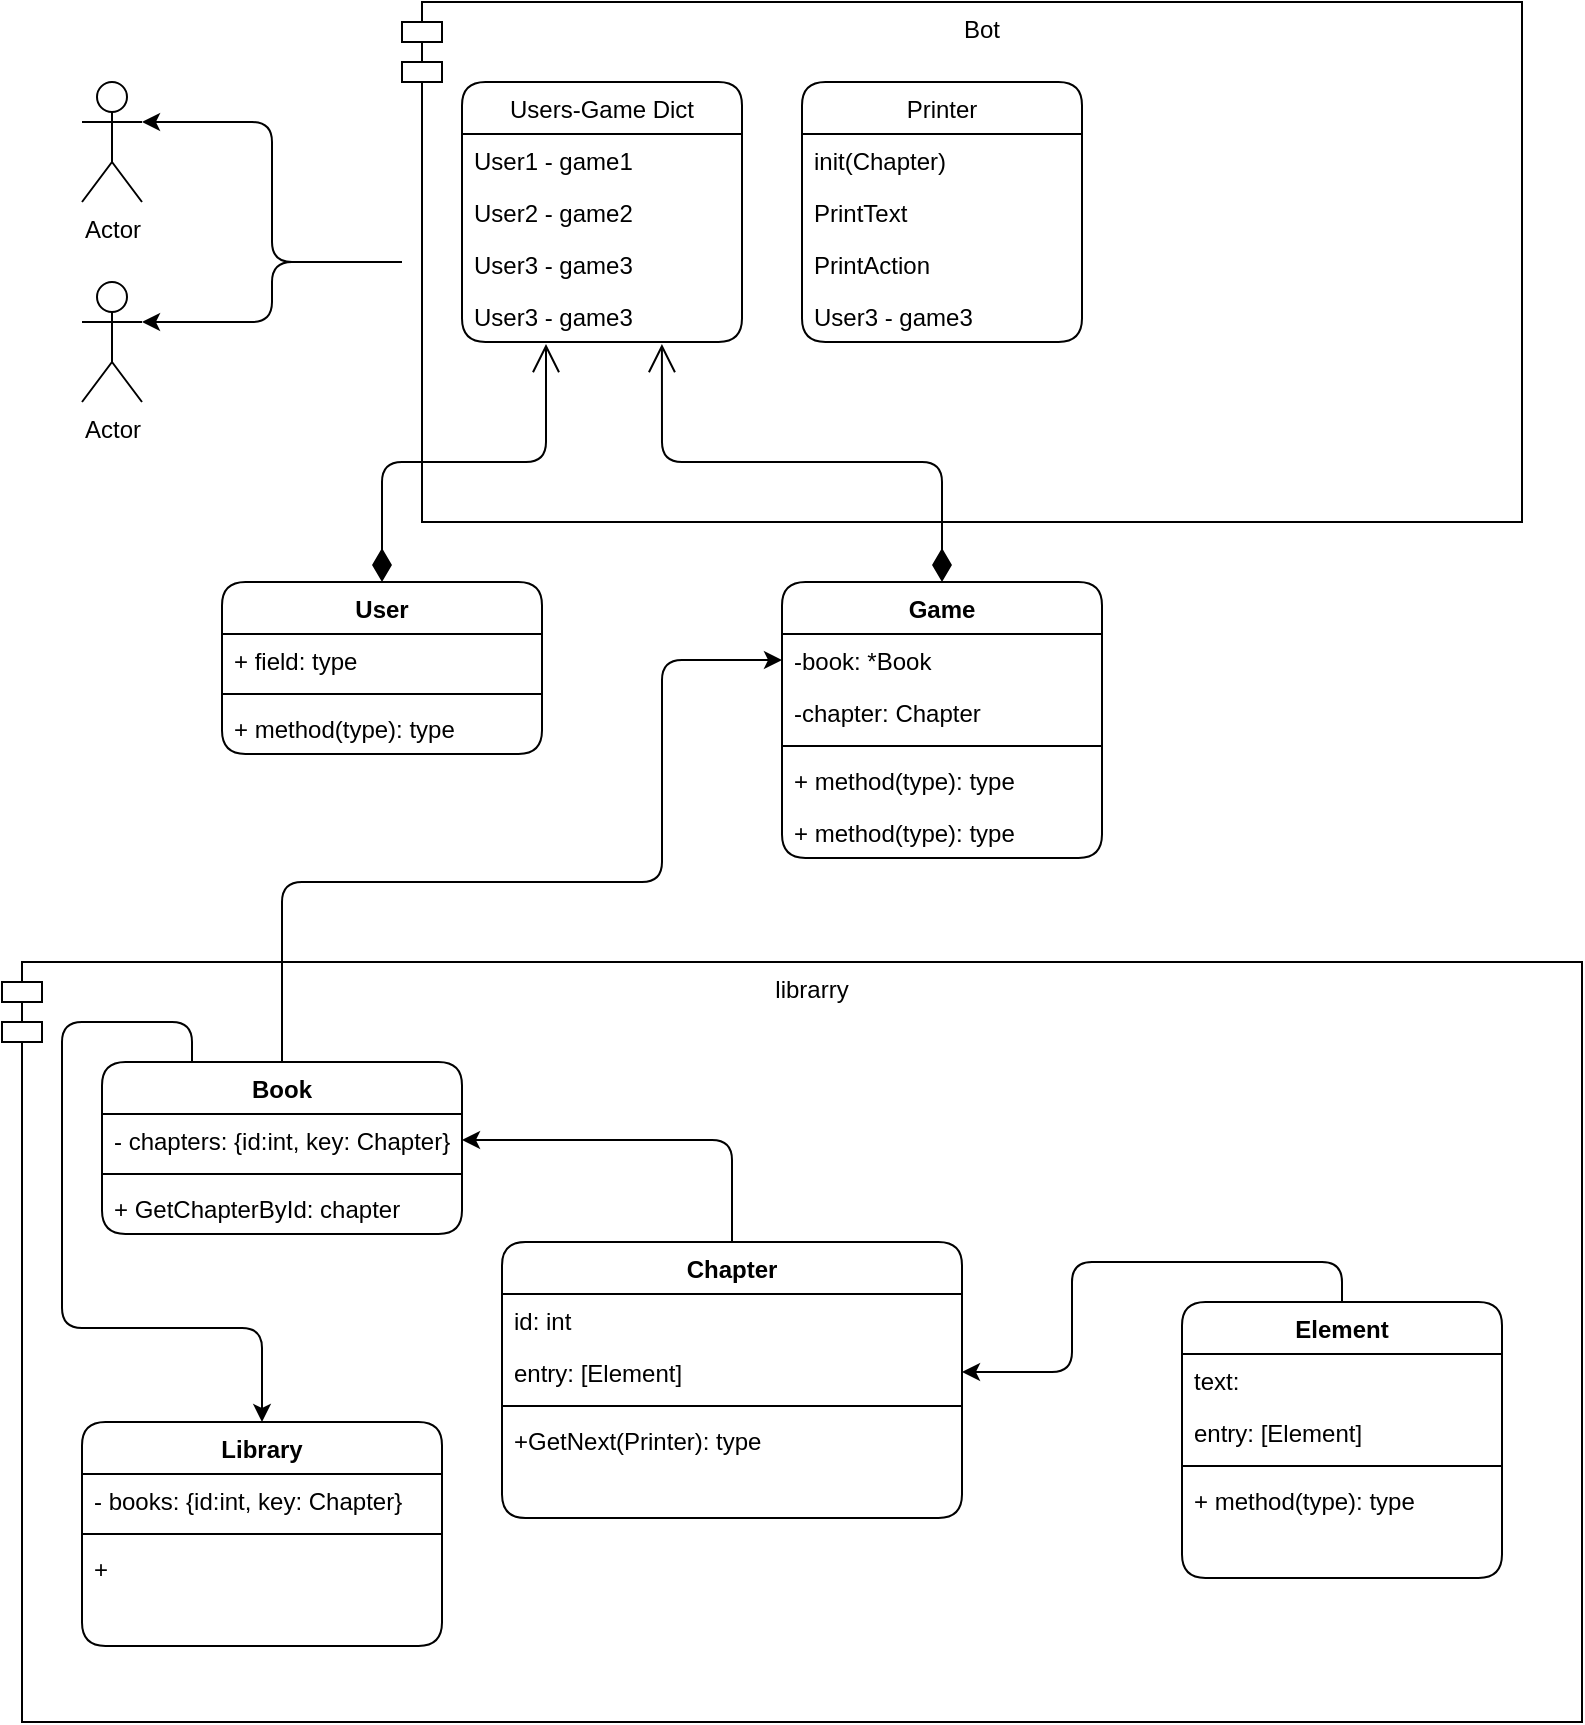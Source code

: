 <mxfile version="15.5.9" type="device" pages="2"><diagram id="XohnPEN-dsSKJKdGGtNF" name="Page-1"><mxGraphModel dx="1924" dy="1022" grid="1" gridSize="10" guides="1" tooltips="1" connect="1" arrows="1" fold="1" page="1" pageScale="1" pageWidth="827" pageHeight="1169" math="0" shadow="0"><root><mxCell id="0"/><mxCell id="1" parent="0"/><mxCell id="ovUq6jwifDIg-NNh_4l7-31" value="librarry" style="shape=module;align=left;spacingLeft=20;align=center;verticalAlign=top;" vertex="1" parent="1"><mxGeometry x="10" y="510" width="790" height="380" as="geometry"/></mxCell><mxCell id="ovUq6jwifDIg-NNh_4l7-32" style="edgeStyle=orthogonalEdgeStyle;rounded=1;jumpStyle=none;orthogonalLoop=1;jettySize=auto;html=1;entryX=1;entryY=0.333;entryDx=0;entryDy=0;entryPerimeter=0;" edge="1" parent="1" source="ovUq6jwifDIg-NNh_4l7-9" target="Qh85KA91xlO5GxEbGFE8-4"><mxGeometry relative="1" as="geometry"/></mxCell><mxCell id="ovUq6jwifDIg-NNh_4l7-33" style="edgeStyle=orthogonalEdgeStyle;rounded=1;jumpStyle=none;orthogonalLoop=1;jettySize=auto;html=1;entryX=1;entryY=0.333;entryDx=0;entryDy=0;entryPerimeter=0;" edge="1" parent="1" source="ovUq6jwifDIg-NNh_4l7-9" target="Qh85KA91xlO5GxEbGFE8-3"><mxGeometry relative="1" as="geometry"/></mxCell><mxCell id="ovUq6jwifDIg-NNh_4l7-9" value="Bot" style="shape=module;align=left;spacingLeft=20;align=center;verticalAlign=top;" vertex="1" parent="1"><mxGeometry x="210" y="30" width="560" height="260" as="geometry"/></mxCell><mxCell id="Qh85KA91xlO5GxEbGFE8-3" value="Actor" style="shape=umlActor;verticalLabelPosition=bottom;verticalAlign=top;html=1;rounded=1;" parent="1" vertex="1"><mxGeometry x="50" y="70" width="30" height="60" as="geometry"/></mxCell><mxCell id="Qh85KA91xlO5GxEbGFE8-4" value="Actor" style="shape=umlActor;verticalLabelPosition=bottom;verticalAlign=top;html=1;rounded=1;" parent="1" vertex="1"><mxGeometry x="50" y="170" width="30" height="60" as="geometry"/></mxCell><mxCell id="Qh85KA91xlO5GxEbGFE8-5" value="Users-Game Dict" style="swimlane;fontStyle=0;childLayout=stackLayout;horizontal=1;startSize=26;fillColor=none;horizontalStack=0;resizeParent=1;resizeParentMax=0;resizeLast=0;collapsible=1;marginBottom=0;rounded=1;" parent="1" vertex="1"><mxGeometry x="240" y="70" width="140" height="130" as="geometry"/></mxCell><mxCell id="Qh85KA91xlO5GxEbGFE8-6" value="User1 - game1&#10;" style="text;strokeColor=none;fillColor=none;align=left;verticalAlign=top;spacingLeft=4;spacingRight=4;overflow=hidden;rotatable=0;points=[[0,0.5],[1,0.5]];portConstraint=eastwest;rounded=1;" parent="Qh85KA91xlO5GxEbGFE8-5" vertex="1"><mxGeometry y="26" width="140" height="26" as="geometry"/></mxCell><mxCell id="Qh85KA91xlO5GxEbGFE8-7" value="User2 - game2" style="text;strokeColor=none;fillColor=none;align=left;verticalAlign=top;spacingLeft=4;spacingRight=4;overflow=hidden;rotatable=0;points=[[0,0.5],[1,0.5]];portConstraint=eastwest;rounded=1;" parent="Qh85KA91xlO5GxEbGFE8-5" vertex="1"><mxGeometry y="52" width="140" height="26" as="geometry"/></mxCell><mxCell id="Qh85KA91xlO5GxEbGFE8-26" value="User3 - game3" style="text;strokeColor=none;fillColor=none;align=left;verticalAlign=top;spacingLeft=4;spacingRight=4;overflow=hidden;rotatable=0;points=[[0,0.5],[1,0.5]];portConstraint=eastwest;rounded=1;" parent="Qh85KA91xlO5GxEbGFE8-5" vertex="1"><mxGeometry y="78" width="140" height="26" as="geometry"/></mxCell><mxCell id="Qh85KA91xlO5GxEbGFE8-8" value="User3 - game3" style="text;strokeColor=none;fillColor=none;align=left;verticalAlign=top;spacingLeft=4;spacingRight=4;overflow=hidden;rotatable=0;points=[[0,0.5],[1,0.5]];portConstraint=eastwest;rounded=1;" parent="Qh85KA91xlO5GxEbGFE8-5" vertex="1"><mxGeometry y="104" width="140" height="26" as="geometry"/></mxCell><mxCell id="Qh85KA91xlO5GxEbGFE8-12" value="User" style="swimlane;fontStyle=1;align=center;verticalAlign=top;childLayout=stackLayout;horizontal=1;startSize=26;horizontalStack=0;resizeParent=1;resizeParentMax=0;resizeLast=0;collapsible=1;marginBottom=0;rounded=1;" parent="1" vertex="1"><mxGeometry x="120" y="320" width="160" height="86" as="geometry"><mxRectangle x="120" y="320" width="60" height="26" as="alternateBounds"/></mxGeometry></mxCell><mxCell id="Qh85KA91xlO5GxEbGFE8-13" value="+ field: type" style="text;strokeColor=none;fillColor=none;align=left;verticalAlign=top;spacingLeft=4;spacingRight=4;overflow=hidden;rotatable=0;points=[[0,0.5],[1,0.5]];portConstraint=eastwest;rounded=1;" parent="Qh85KA91xlO5GxEbGFE8-12" vertex="1"><mxGeometry y="26" width="160" height="26" as="geometry"/></mxCell><mxCell id="Qh85KA91xlO5GxEbGFE8-14" value="" style="line;strokeWidth=1;fillColor=none;align=left;verticalAlign=middle;spacingTop=-1;spacingLeft=3;spacingRight=3;rotatable=0;labelPosition=right;points=[];portConstraint=eastwest;rounded=1;" parent="Qh85KA91xlO5GxEbGFE8-12" vertex="1"><mxGeometry y="52" width="160" height="8" as="geometry"/></mxCell><mxCell id="Qh85KA91xlO5GxEbGFE8-15" value="+ method(type): type" style="text;strokeColor=none;fillColor=none;align=left;verticalAlign=top;spacingLeft=4;spacingRight=4;overflow=hidden;rotatable=0;points=[[0,0.5],[1,0.5]];portConstraint=eastwest;rounded=1;" parent="Qh85KA91xlO5GxEbGFE8-12" vertex="1"><mxGeometry y="60" width="160" height="26" as="geometry"/></mxCell><mxCell id="Qh85KA91xlO5GxEbGFE8-17" value="Game" style="swimlane;fontStyle=1;align=center;verticalAlign=top;childLayout=stackLayout;horizontal=1;startSize=26;horizontalStack=0;resizeParent=1;resizeParentMax=0;resizeLast=0;collapsible=1;marginBottom=0;rounded=1;" parent="1" vertex="1"><mxGeometry x="400" y="320" width="160" height="138" as="geometry"><mxRectangle x="400" y="320" width="70" height="26" as="alternateBounds"/></mxGeometry></mxCell><mxCell id="Qh85KA91xlO5GxEbGFE8-18" value="-book: *Book" style="text;strokeColor=none;fillColor=none;align=left;verticalAlign=top;spacingLeft=4;spacingRight=4;overflow=hidden;rotatable=0;points=[[0,0.5],[1,0.5]];portConstraint=eastwest;rounded=1;" parent="Qh85KA91xlO5GxEbGFE8-17" vertex="1"><mxGeometry y="26" width="160" height="26" as="geometry"/></mxCell><mxCell id="Qh85KA91xlO5GxEbGFE8-31" value="-chapter: Chapter" style="text;strokeColor=none;fillColor=none;align=left;verticalAlign=top;spacingLeft=4;spacingRight=4;overflow=hidden;rotatable=0;points=[[0,0.5],[1,0.5]];portConstraint=eastwest;rounded=1;" parent="Qh85KA91xlO5GxEbGFE8-17" vertex="1"><mxGeometry y="52" width="160" height="26" as="geometry"/></mxCell><mxCell id="Qh85KA91xlO5GxEbGFE8-19" value="" style="line;strokeWidth=1;fillColor=none;align=left;verticalAlign=middle;spacingTop=-1;spacingLeft=3;spacingRight=3;rotatable=0;labelPosition=right;points=[];portConstraint=eastwest;rounded=1;" parent="Qh85KA91xlO5GxEbGFE8-17" vertex="1"><mxGeometry y="78" width="160" height="8" as="geometry"/></mxCell><mxCell id="ovUq6jwifDIg-NNh_4l7-10" value="+ method(type): type" style="text;strokeColor=none;fillColor=none;align=left;verticalAlign=top;spacingLeft=4;spacingRight=4;overflow=hidden;rotatable=0;points=[[0,0.5],[1,0.5]];portConstraint=eastwest;rounded=1;" vertex="1" parent="Qh85KA91xlO5GxEbGFE8-17"><mxGeometry y="86" width="160" height="26" as="geometry"/></mxCell><mxCell id="Qh85KA91xlO5GxEbGFE8-20" value="+ method(type): type" style="text;strokeColor=none;fillColor=none;align=left;verticalAlign=top;spacingLeft=4;spacingRight=4;overflow=hidden;rotatable=0;points=[[0,0.5],[1,0.5]];portConstraint=eastwest;rounded=1;" parent="Qh85KA91xlO5GxEbGFE8-17" vertex="1"><mxGeometry y="112" width="160" height="26" as="geometry"/></mxCell><mxCell id="Qh85KA91xlO5GxEbGFE8-27" value="" style="endArrow=open;html=1;endSize=12;startArrow=diamondThin;startSize=14;startFill=1;edgeStyle=orthogonalEdgeStyle;align=left;verticalAlign=bottom;exitX=0.5;exitY=0;exitDx=0;exitDy=0;entryX=0.3;entryY=1.038;entryDx=0;entryDy=0;entryPerimeter=0;" parent="1" source="Qh85KA91xlO5GxEbGFE8-12" target="Qh85KA91xlO5GxEbGFE8-8" edge="1"><mxGeometry x="-0.737" y="5" relative="1" as="geometry"><mxPoint x="330" y="230" as="sourcePoint"/><mxPoint x="359" y="230" as="targetPoint"/><mxPoint as="offset"/></mxGeometry></mxCell><mxCell id="Qh85KA91xlO5GxEbGFE8-30" value="" style="endArrow=open;html=1;endSize=12;startArrow=diamondThin;startSize=14;startFill=1;edgeStyle=orthogonalEdgeStyle;align=left;verticalAlign=bottom;exitX=0.5;exitY=0;exitDx=0;exitDy=0;entryX=0.714;entryY=1.038;entryDx=0;entryDy=0;entryPerimeter=0;" parent="1" source="Qh85KA91xlO5GxEbGFE8-17" target="Qh85KA91xlO5GxEbGFE8-8" edge="1"><mxGeometry x="-0.737" y="5" relative="1" as="geometry"><mxPoint x="270" y="249.012" as="sourcePoint"/><mxPoint x="382" y="200" as="targetPoint"/><mxPoint as="offset"/></mxGeometry></mxCell><mxCell id="ovUq6jwifDIg-NNh_4l7-13" style="edgeStyle=orthogonalEdgeStyle;rounded=1;orthogonalLoop=1;jettySize=auto;html=1;exitX=0.5;exitY=0;exitDx=0;exitDy=0;entryX=0;entryY=0.5;entryDx=0;entryDy=0;jumpStyle=none;" edge="1" parent="1" source="Qh85KA91xlO5GxEbGFE8-37" target="Qh85KA91xlO5GxEbGFE8-18"><mxGeometry relative="1" as="geometry"><Array as="points"><mxPoint x="150" y="470"/><mxPoint x="340" y="470"/><mxPoint x="340" y="359"/></Array></mxGeometry></mxCell><mxCell id="Qh85KA91xlO5GxEbGFE8-37" value="Book" style="swimlane;fontStyle=1;align=center;verticalAlign=top;childLayout=stackLayout;horizontal=1;startSize=26;horizontalStack=0;resizeParent=1;resizeParentMax=0;resizeLast=0;collapsible=1;marginBottom=0;rounded=1;" parent="1" vertex="1"><mxGeometry x="60" y="560" width="180" height="86" as="geometry"><mxRectangle x="400" y="320" width="70" height="26" as="alternateBounds"/></mxGeometry></mxCell><mxCell id="Qh85KA91xlO5GxEbGFE8-38" value="- chapters: {id:int, key: Chapter}" style="text;strokeColor=none;fillColor=none;align=left;verticalAlign=top;spacingLeft=4;spacingRight=4;overflow=hidden;rotatable=0;points=[[0,0.5],[1,0.5]];portConstraint=eastwest;rounded=1;" parent="Qh85KA91xlO5GxEbGFE8-37" vertex="1"><mxGeometry y="26" width="180" height="26" as="geometry"/></mxCell><mxCell id="Qh85KA91xlO5GxEbGFE8-40" value="" style="line;strokeWidth=1;fillColor=none;align=left;verticalAlign=middle;spacingTop=-1;spacingLeft=3;spacingRight=3;rotatable=0;labelPosition=right;points=[];portConstraint=eastwest;rounded=1;" parent="Qh85KA91xlO5GxEbGFE8-37" vertex="1"><mxGeometry y="52" width="180" height="8" as="geometry"/></mxCell><mxCell id="Qh85KA91xlO5GxEbGFE8-41" value="+ GetChapterById: chapter" style="text;strokeColor=none;fillColor=none;align=left;verticalAlign=top;spacingLeft=4;spacingRight=4;overflow=hidden;rotatable=0;points=[[0,0.5],[1,0.5]];portConstraint=eastwest;rounded=1;" parent="Qh85KA91xlO5GxEbGFE8-37" vertex="1"><mxGeometry y="60" width="180" height="26" as="geometry"/></mxCell><mxCell id="ovUq6jwifDIg-NNh_4l7-14" style="edgeStyle=orthogonalEdgeStyle;rounded=1;jumpStyle=none;orthogonalLoop=1;jettySize=auto;html=1;exitX=0.5;exitY=0;exitDx=0;exitDy=0;entryX=1;entryY=0.5;entryDx=0;entryDy=0;" edge="1" parent="1" source="Qh85KA91xlO5GxEbGFE8-45" target="Qh85KA91xlO5GxEbGFE8-38"><mxGeometry relative="1" as="geometry"/></mxCell><mxCell id="Qh85KA91xlO5GxEbGFE8-45" value="Chapter" style="swimlane;fontStyle=1;align=center;verticalAlign=top;childLayout=stackLayout;horizontal=1;startSize=26;horizontalStack=0;resizeParent=1;resizeParentMax=0;resizeLast=0;collapsible=1;marginBottom=0;rounded=1;" parent="1" vertex="1"><mxGeometry x="260" y="650" width="230" height="138" as="geometry"><mxRectangle x="400" y="320" width="70" height="26" as="alternateBounds"/></mxGeometry></mxCell><mxCell id="Qh85KA91xlO5GxEbGFE8-46" value="id: int" style="text;strokeColor=none;fillColor=none;align=left;verticalAlign=top;spacingLeft=4;spacingRight=4;overflow=hidden;rotatable=0;points=[[0,0.5],[1,0.5]];portConstraint=eastwest;rounded=1;" parent="Qh85KA91xlO5GxEbGFE8-45" vertex="1"><mxGeometry y="26" width="230" height="26" as="geometry"/></mxCell><mxCell id="ovUq6jwifDIg-NNh_4l7-2" value="entry: [Element] " style="text;strokeColor=none;fillColor=none;align=left;verticalAlign=top;spacingLeft=4;spacingRight=4;overflow=hidden;rotatable=0;points=[[0,0.5],[1,0.5]];portConstraint=eastwest;rounded=1;" vertex="1" parent="Qh85KA91xlO5GxEbGFE8-45"><mxGeometry y="52" width="230" height="26" as="geometry"/></mxCell><mxCell id="Qh85KA91xlO5GxEbGFE8-47" value="" style="line;strokeWidth=1;fillColor=none;align=left;verticalAlign=middle;spacingTop=-1;spacingLeft=3;spacingRight=3;rotatable=0;labelPosition=right;points=[];portConstraint=eastwest;rounded=1;" parent="Qh85KA91xlO5GxEbGFE8-45" vertex="1"><mxGeometry y="78" width="230" height="8" as="geometry"/></mxCell><mxCell id="Qh85KA91xlO5GxEbGFE8-48" value="+GetNext(Printer): type" style="text;strokeColor=none;fillColor=none;align=left;verticalAlign=top;spacingLeft=4;spacingRight=4;overflow=hidden;rotatable=0;points=[[0,0.5],[1,0.5]];portConstraint=eastwest;rounded=1;" parent="Qh85KA91xlO5GxEbGFE8-45" vertex="1"><mxGeometry y="86" width="230" height="26" as="geometry"/></mxCell><mxCell id="Qh85KA91xlO5GxEbGFE8-49" style="text;strokeColor=none;fillColor=none;align=left;verticalAlign=top;spacingLeft=4;spacingRight=4;overflow=hidden;rotatable=0;points=[[0,0.5],[1,0.5]];portConstraint=eastwest;rounded=1;" parent="Qh85KA91xlO5GxEbGFE8-45" vertex="1"><mxGeometry y="112" width="230" height="26" as="geometry"/></mxCell><mxCell id="ovUq6jwifDIg-NNh_4l7-16" style="edgeStyle=orthogonalEdgeStyle;rounded=1;jumpStyle=none;orthogonalLoop=1;jettySize=auto;html=1;exitX=0.5;exitY=0;exitDx=0;exitDy=0;" edge="1" parent="1" source="ovUq6jwifDIg-NNh_4l7-3" target="ovUq6jwifDIg-NNh_4l7-2"><mxGeometry relative="1" as="geometry"/></mxCell><mxCell id="ovUq6jwifDIg-NNh_4l7-3" value="Element" style="swimlane;fontStyle=1;align=center;verticalAlign=top;childLayout=stackLayout;horizontal=1;startSize=26;horizontalStack=0;resizeParent=1;resizeParentMax=0;resizeLast=0;collapsible=1;marginBottom=0;rounded=1;" vertex="1" parent="1"><mxGeometry x="600" y="680" width="160" height="138" as="geometry"><mxRectangle x="400" y="320" width="70" height="26" as="alternateBounds"/></mxGeometry></mxCell><mxCell id="ovUq6jwifDIg-NNh_4l7-4" value="text:" style="text;strokeColor=none;fillColor=none;align=left;verticalAlign=top;spacingLeft=4;spacingRight=4;overflow=hidden;rotatable=0;points=[[0,0.5],[1,0.5]];portConstraint=eastwest;rounded=1;" vertex="1" parent="ovUq6jwifDIg-NNh_4l7-3"><mxGeometry y="26" width="160" height="26" as="geometry"/></mxCell><mxCell id="ovUq6jwifDIg-NNh_4l7-5" value="entry: [Element] " style="text;strokeColor=none;fillColor=none;align=left;verticalAlign=top;spacingLeft=4;spacingRight=4;overflow=hidden;rotatable=0;points=[[0,0.5],[1,0.5]];portConstraint=eastwest;rounded=1;" vertex="1" parent="ovUq6jwifDIg-NNh_4l7-3"><mxGeometry y="52" width="160" height="26" as="geometry"/></mxCell><mxCell id="ovUq6jwifDIg-NNh_4l7-6" value="" style="line;strokeWidth=1;fillColor=none;align=left;verticalAlign=middle;spacingTop=-1;spacingLeft=3;spacingRight=3;rotatable=0;labelPosition=right;points=[];portConstraint=eastwest;rounded=1;" vertex="1" parent="ovUq6jwifDIg-NNh_4l7-3"><mxGeometry y="78" width="160" height="8" as="geometry"/></mxCell><mxCell id="ovUq6jwifDIg-NNh_4l7-7" value="+ method(type): type" style="text;strokeColor=none;fillColor=none;align=left;verticalAlign=top;spacingLeft=4;spacingRight=4;overflow=hidden;rotatable=0;points=[[0,0.5],[1,0.5]];portConstraint=eastwest;rounded=1;" vertex="1" parent="ovUq6jwifDIg-NNh_4l7-3"><mxGeometry y="86" width="160" height="26" as="geometry"/></mxCell><mxCell id="ovUq6jwifDIg-NNh_4l7-8" style="text;strokeColor=none;fillColor=none;align=left;verticalAlign=top;spacingLeft=4;spacingRight=4;overflow=hidden;rotatable=0;points=[[0,0.5],[1,0.5]];portConstraint=eastwest;rounded=1;" vertex="1" parent="ovUq6jwifDIg-NNh_4l7-3"><mxGeometry y="112" width="160" height="26" as="geometry"/></mxCell><mxCell id="ovUq6jwifDIg-NNh_4l7-17" value="Printer" style="swimlane;fontStyle=0;childLayout=stackLayout;horizontal=1;startSize=26;fillColor=none;horizontalStack=0;resizeParent=1;resizeParentMax=0;resizeLast=0;collapsible=1;marginBottom=0;rounded=1;" vertex="1" parent="1"><mxGeometry x="410" y="70" width="140" height="130" as="geometry"/></mxCell><mxCell id="ovUq6jwifDIg-NNh_4l7-18" value="init(Chapter)" style="text;strokeColor=none;fillColor=none;align=left;verticalAlign=top;spacingLeft=4;spacingRight=4;overflow=hidden;rotatable=0;points=[[0,0.5],[1,0.5]];portConstraint=eastwest;rounded=1;" vertex="1" parent="ovUq6jwifDIg-NNh_4l7-17"><mxGeometry y="26" width="140" height="26" as="geometry"/></mxCell><mxCell id="ovUq6jwifDIg-NNh_4l7-19" value="PrintText" style="text;strokeColor=none;fillColor=none;align=left;verticalAlign=top;spacingLeft=4;spacingRight=4;overflow=hidden;rotatable=0;points=[[0,0.5],[1,0.5]];portConstraint=eastwest;rounded=1;" vertex="1" parent="ovUq6jwifDIg-NNh_4l7-17"><mxGeometry y="52" width="140" height="26" as="geometry"/></mxCell><mxCell id="ovUq6jwifDIg-NNh_4l7-20" value="PrintAction" style="text;strokeColor=none;fillColor=none;align=left;verticalAlign=top;spacingLeft=4;spacingRight=4;overflow=hidden;rotatable=0;points=[[0,0.5],[1,0.5]];portConstraint=eastwest;rounded=1;" vertex="1" parent="ovUq6jwifDIg-NNh_4l7-17"><mxGeometry y="78" width="140" height="26" as="geometry"/></mxCell><mxCell id="ovUq6jwifDIg-NNh_4l7-21" value="User3 - game3" style="text;strokeColor=none;fillColor=none;align=left;verticalAlign=top;spacingLeft=4;spacingRight=4;overflow=hidden;rotatable=0;points=[[0,0.5],[1,0.5]];portConstraint=eastwest;rounded=1;" vertex="1" parent="ovUq6jwifDIg-NNh_4l7-17"><mxGeometry y="104" width="140" height="26" as="geometry"/></mxCell><mxCell id="ovUq6jwifDIg-NNh_4l7-22" value="Library" style="swimlane;fontStyle=1;align=center;verticalAlign=top;childLayout=stackLayout;horizontal=1;startSize=26;horizontalStack=0;resizeParent=1;resizeParentMax=0;resizeLast=0;collapsible=1;marginBottom=0;rounded=1;" vertex="1" parent="1"><mxGeometry x="50" y="740" width="180" height="112" as="geometry"><mxRectangle x="400" y="320" width="70" height="26" as="alternateBounds"/></mxGeometry></mxCell><mxCell id="ovUq6jwifDIg-NNh_4l7-23" value="- books: {id:int, key: Chapter}" style="text;strokeColor=none;fillColor=none;align=left;verticalAlign=top;spacingLeft=4;spacingRight=4;overflow=hidden;rotatable=0;points=[[0,0.5],[1,0.5]];portConstraint=eastwest;rounded=1;" vertex="1" parent="ovUq6jwifDIg-NNh_4l7-22"><mxGeometry y="26" width="180" height="26" as="geometry"/></mxCell><mxCell id="ovUq6jwifDIg-NNh_4l7-24" value="" style="line;strokeWidth=1;fillColor=none;align=left;verticalAlign=middle;spacingTop=-1;spacingLeft=3;spacingRight=3;rotatable=0;labelPosition=right;points=[];portConstraint=eastwest;rounded=1;" vertex="1" parent="ovUq6jwifDIg-NNh_4l7-22"><mxGeometry y="52" width="180" height="8" as="geometry"/></mxCell><mxCell id="ovUq6jwifDIg-NNh_4l7-25" value="+" style="text;strokeColor=none;fillColor=none;align=left;verticalAlign=top;spacingLeft=4;spacingRight=4;overflow=hidden;rotatable=0;points=[[0,0.5],[1,0.5]];portConstraint=eastwest;rounded=1;" vertex="1" parent="ovUq6jwifDIg-NNh_4l7-22"><mxGeometry y="60" width="180" height="26" as="geometry"/></mxCell><mxCell id="ovUq6jwifDIg-NNh_4l7-26" style="text;strokeColor=none;fillColor=none;align=left;verticalAlign=top;spacingLeft=4;spacingRight=4;overflow=hidden;rotatable=0;points=[[0,0.5],[1,0.5]];portConstraint=eastwest;rounded=1;" vertex="1" parent="ovUq6jwifDIg-NNh_4l7-22"><mxGeometry y="86" width="180" height="26" as="geometry"/></mxCell><mxCell id="ovUq6jwifDIg-NNh_4l7-29" style="edgeStyle=orthogonalEdgeStyle;rounded=1;jumpStyle=none;orthogonalLoop=1;jettySize=auto;html=1;exitX=0.25;exitY=0;exitDx=0;exitDy=0;entryX=0.5;entryY=0;entryDx=0;entryDy=0;" edge="1" parent="1" source="Qh85KA91xlO5GxEbGFE8-37" target="ovUq6jwifDIg-NNh_4l7-22"><mxGeometry relative="1" as="geometry"><mxPoint x="60" y="659" as="sourcePoint"/></mxGeometry></mxCell></root></mxGraphModel></diagram><diagram id="dvAEp8SDNmdjgKoagZv2" name="Page-2"><mxGraphModel dx="1635" dy="869" grid="1" gridSize="10" guides="1" tooltips="1" connect="1" arrows="1" fold="1" page="1" pageScale="1" pageWidth="827" pageHeight="1169" math="0" shadow="0"><root><mxCell id="NQQJNFQHUjtCbUTGaNgm-0"/><mxCell id="NQQJNFQHUjtCbUTGaNgm-1" parent="NQQJNFQHUjtCbUTGaNgm-0"/></root></mxGraphModel></diagram></mxfile>